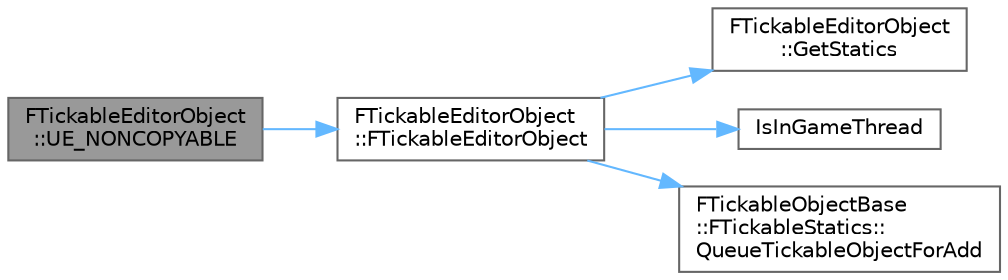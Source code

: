 digraph "FTickableEditorObject::UE_NONCOPYABLE"
{
 // INTERACTIVE_SVG=YES
 // LATEX_PDF_SIZE
  bgcolor="transparent";
  edge [fontname=Helvetica,fontsize=10,labelfontname=Helvetica,labelfontsize=10];
  node [fontname=Helvetica,fontsize=10,shape=box,height=0.2,width=0.4];
  rankdir="LR";
  Node1 [id="Node000001",label="FTickableEditorObject\l::UE_NONCOPYABLE",height=0.2,width=0.4,color="gray40", fillcolor="grey60", style="filled", fontcolor="black",tooltip=" "];
  Node1 -> Node2 [id="edge1_Node000001_Node000002",color="steelblue1",style="solid",tooltip=" "];
  Node2 [id="Node000002",label="FTickableEditorObject\l::FTickableEditorObject",height=0.2,width=0.4,color="grey40", fillcolor="white", style="filled",URL="$d5/d90/classFTickableEditorObject.html#a8da8a05d469bb91928c4bdb5ea547699",tooltip="Registers this instance with the static array of tickable objects."];
  Node2 -> Node3 [id="edge2_Node000002_Node000003",color="steelblue1",style="solid",tooltip=" "];
  Node3 [id="Node000003",label="FTickableEditorObject\l::GetStatics",height=0.2,width=0.4,color="grey40", fillcolor="white", style="filled",URL="$d5/d90/classFTickableEditorObject.html#a54ab3c3dc2998066b53c5b4ad5472af0",tooltip="Returns the tracking struct for this type."];
  Node2 -> Node4 [id="edge3_Node000002_Node000004",color="steelblue1",style="solid",tooltip=" "];
  Node4 [id="Node000004",label="IsInGameThread",height=0.2,width=0.4,color="grey40", fillcolor="white", style="filled",URL="$d5/d8c/CoreGlobals_8h.html#aef9b701034d58fd883a90af440707365",tooltip=" "];
  Node2 -> Node5 [id="edge4_Node000002_Node000005",color="steelblue1",style="solid",tooltip=" "];
  Node5 [id="Node000005",label="FTickableObjectBase\l::FTickableStatics::\lQueueTickableObjectForAdd",height=0.2,width=0.4,color="grey40", fillcolor="white", style="filled",URL="$d0/d95/structFTickableObjectBase_1_1FTickableStatics.html#a69ef7c8ad7f576e3e6587134672cccb0",tooltip="Call from anywhere to lock and add to the new objects list."];
}
